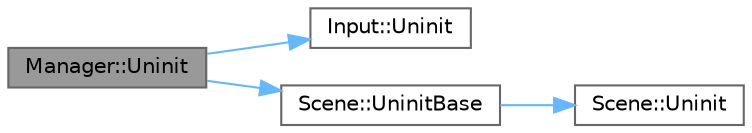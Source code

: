 digraph "Manager::Uninit"
{
 // LATEX_PDF_SIZE
  bgcolor="transparent";
  edge [fontname=Helvetica,fontsize=10,labelfontname=Helvetica,labelfontsize=10];
  node [fontname=Helvetica,fontsize=10,shape=box,height=0.2,width=0.4];
  rankdir="LR";
  Node1 [id="Node000001",label="Manager::Uninit",height=0.2,width=0.4,color="gray40", fillcolor="grey60", style="filled", fontcolor="black",tooltip="Managerクラスの終了処理"];
  Node1 -> Node2 [id="edge4_Node000001_Node000002",color="steelblue1",style="solid",tooltip=" "];
  Node2 [id="Node000002",label="Input::Uninit",height=0.2,width=0.4,color="grey40", fillcolor="white", style="filled",URL="$class_input.html#a45d0296612518611e8722ea34fc1361e",tooltip="入力管理クラスの終了処理"];
  Node1 -> Node3 [id="edge5_Node000001_Node000003",color="steelblue1",style="solid",tooltip=" "];
  Node3 [id="Node000003",label="Scene::UninitBase",height=0.2,width=0.4,color="grey40", fillcolor="white", style="filled",URL="$class_scene.html#a985ff778b088ce97ef2d75645e191ae8",tooltip="シーンの基本終了処理を行います。"];
  Node3 -> Node4 [id="edge6_Node000003_Node000004",color="steelblue1",style="solid",tooltip=" "];
  Node4 [id="Node000004",label="Scene::Uninit",height=0.2,width=0.4,color="grey40", fillcolor="white", style="filled",URL="$class_scene.html#a0c2c93ca2ad7c1ed76466ece9fb1ec45",tooltip="シーンの終了処理を行います。"];
}
